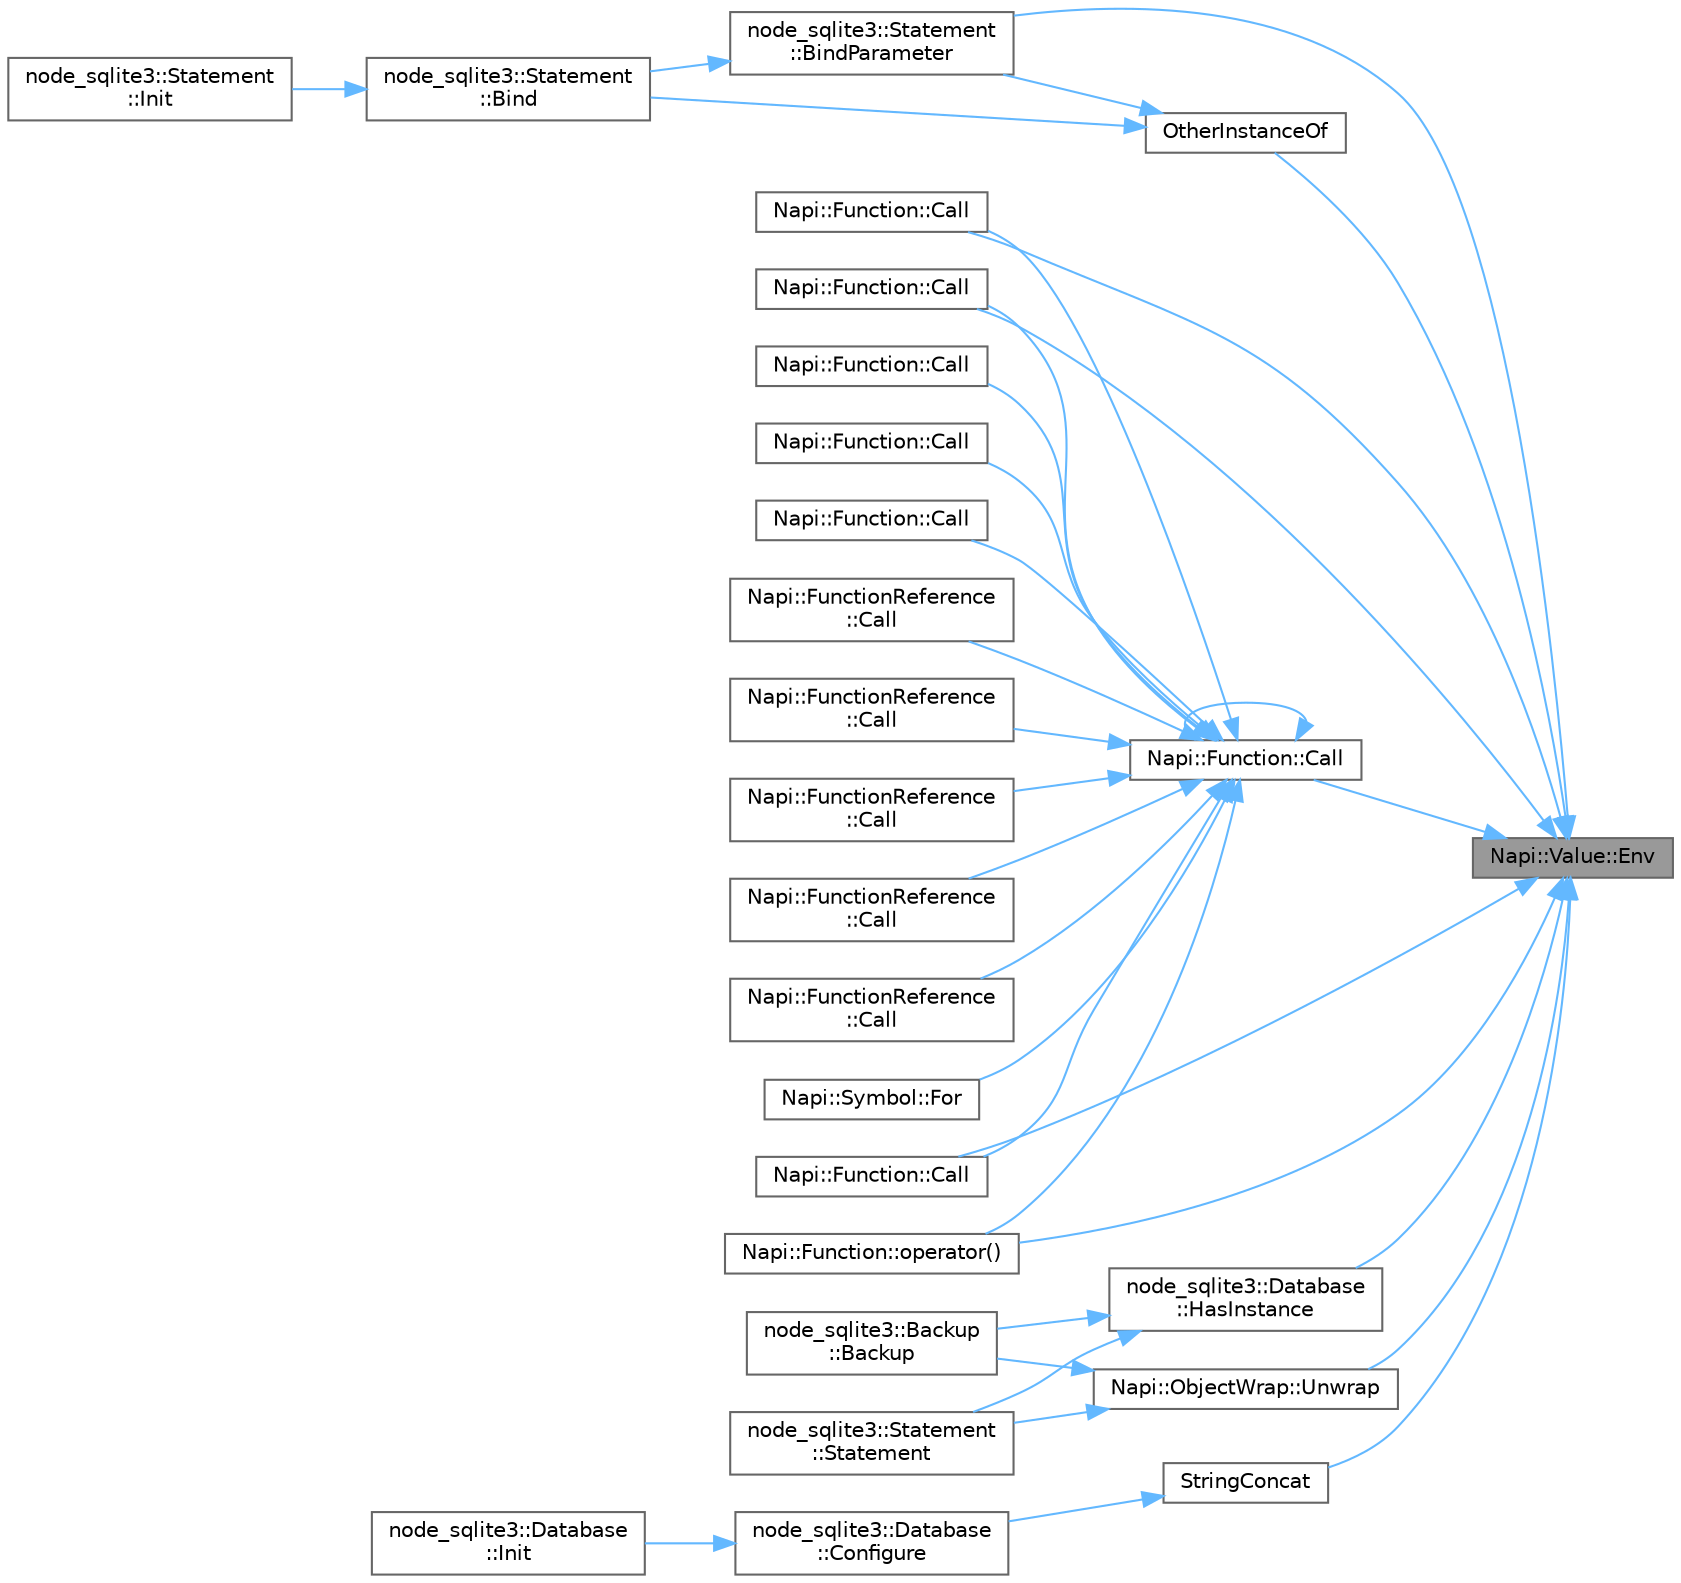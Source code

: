 digraph "Napi::Value::Env"
{
 // LATEX_PDF_SIZE
  bgcolor="transparent";
  edge [fontname=Helvetica,fontsize=10,labelfontname=Helvetica,labelfontsize=10];
  node [fontname=Helvetica,fontsize=10,shape=box,height=0.2,width=0.4];
  rankdir="RL";
  Node1 [id="Node000001",label="Napi::Value::Env",height=0.2,width=0.4,color="gray40", fillcolor="grey60", style="filled", fontcolor="black",tooltip="Gets the environment the value is associated with."];
  Node1 -> Node2 [id="edge35_Node000001_Node000002",dir="back",color="steelblue1",style="solid",tooltip=" "];
  Node2 [id="Node000002",label="node_sqlite3::Statement\l::BindParameter",height=0.2,width=0.4,color="grey40", fillcolor="white", style="filled",URL="$classnode__sqlite3_1_1_statement.html#ad8cc5e99e8296a07db48bbb1678050b1",tooltip=" "];
  Node2 -> Node3 [id="edge36_Node000002_Node000003",dir="back",color="steelblue1",style="solid",tooltip=" "];
  Node3 [id="Node000003",label="node_sqlite3::Statement\l::Bind",height=0.2,width=0.4,color="grey40", fillcolor="white", style="filled",URL="$classnode__sqlite3_1_1_statement.html#a3329249cd95736fe74f2ae1ff6e846ec",tooltip=" "];
  Node3 -> Node4 [id="edge37_Node000003_Node000004",dir="back",color="steelblue1",style="solid",tooltip=" "];
  Node4 [id="Node000004",label="node_sqlite3::Statement\l::Init",height=0.2,width=0.4,color="grey40", fillcolor="white", style="filled",URL="$classnode__sqlite3_1_1_statement.html#a167e7038d13728bab030a8206472b6ec",tooltip=" "];
  Node1 -> Node5 [id="edge38_Node000001_Node000005",dir="back",color="steelblue1",style="solid",tooltip=" "];
  Node5 [id="Node000005",label="Napi::Function::Call",height=0.2,width=0.4,color="grey40", fillcolor="white", style="filled",URL="$class_napi_1_1_function.html#a9456e9548a1c7b9a57bc0bcae10c1a25",tooltip=" "];
  Node5 -> Node5 [id="edge39_Node000005_Node000005",dir="back",color="steelblue1",style="solid",tooltip=" "];
  Node5 -> Node6 [id="edge40_Node000005_Node000006",dir="back",color="steelblue1",style="solid",tooltip=" "];
  Node6 [id="Node000006",label="Napi::Function::Call",height=0.2,width=0.4,color="grey40", fillcolor="white", style="filled",URL="$class_napi_1_1_function.html#a86c877661242fbdde04db9f07c97c7d7",tooltip=" "];
  Node5 -> Node7 [id="edge41_Node000005_Node000007",dir="back",color="steelblue1",style="solid",tooltip=" "];
  Node7 [id="Node000007",label="Napi::Function::Call",height=0.2,width=0.4,color="grey40", fillcolor="white", style="filled",URL="$class_napi_1_1_function.html#a180ed8b5716f8216076b1cc47aa0267f",tooltip=" "];
  Node5 -> Node8 [id="edge42_Node000005_Node000008",dir="back",color="steelblue1",style="solid",tooltip=" "];
  Node8 [id="Node000008",label="Napi::Function::Call",height=0.2,width=0.4,color="grey40", fillcolor="white", style="filled",URL="$class_napi_1_1_function.html#a749f9054bef543e5276b57323b689292",tooltip=" "];
  Node5 -> Node9 [id="edge43_Node000005_Node000009",dir="back",color="steelblue1",style="solid",tooltip=" "];
  Node9 [id="Node000009",label="Napi::Function::Call",height=0.2,width=0.4,color="grey40", fillcolor="white", style="filled",URL="$class_napi_1_1_function.html#a632025aae7d07677b1bab17768fb2dad",tooltip=" "];
  Node5 -> Node10 [id="edge44_Node000005_Node000010",dir="back",color="steelblue1",style="solid",tooltip=" "];
  Node10 [id="Node000010",label="Napi::Function::Call",height=0.2,width=0.4,color="grey40", fillcolor="white", style="filled",URL="$class_napi_1_1_function.html#a17d8c871dbc99c9ac323d49c5d1fe718",tooltip=" "];
  Node5 -> Node11 [id="edge45_Node000005_Node000011",dir="back",color="steelblue1",style="solid",tooltip=" "];
  Node11 [id="Node000011",label="Napi::Function::Call",height=0.2,width=0.4,color="grey40", fillcolor="white", style="filled",URL="$class_napi_1_1_function.html#a4643bc4e076b7d8550613583c13b7c54",tooltip=" "];
  Node5 -> Node12 [id="edge46_Node000005_Node000012",dir="back",color="steelblue1",style="solid",tooltip=" "];
  Node12 [id="Node000012",label="Napi::FunctionReference\l::Call",height=0.2,width=0.4,color="grey40", fillcolor="white", style="filled",URL="$class_napi_1_1_function_reference.html#a85c93009d363fe6548318b4a73135ae3",tooltip=" "];
  Node5 -> Node13 [id="edge47_Node000005_Node000013",dir="back",color="steelblue1",style="solid",tooltip=" "];
  Node13 [id="Node000013",label="Napi::FunctionReference\l::Call",height=0.2,width=0.4,color="grey40", fillcolor="white", style="filled",URL="$class_napi_1_1_function_reference.html#a272413a6e6e1829a527278a8a6eacbb2",tooltip=" "];
  Node5 -> Node14 [id="edge48_Node000005_Node000014",dir="back",color="steelblue1",style="solid",tooltip=" "];
  Node14 [id="Node000014",label="Napi::FunctionReference\l::Call",height=0.2,width=0.4,color="grey40", fillcolor="white", style="filled",URL="$class_napi_1_1_function_reference.html#adcfd12f1e18ecbefd6a1024ae91c0e42",tooltip=" "];
  Node5 -> Node15 [id="edge49_Node000005_Node000015",dir="back",color="steelblue1",style="solid",tooltip=" "];
  Node15 [id="Node000015",label="Napi::FunctionReference\l::Call",height=0.2,width=0.4,color="grey40", fillcolor="white", style="filled",URL="$class_napi_1_1_function_reference.html#a441120685747091c16882b3871b122fa",tooltip=" "];
  Node5 -> Node16 [id="edge50_Node000005_Node000016",dir="back",color="steelblue1",style="solid",tooltip=" "];
  Node16 [id="Node000016",label="Napi::FunctionReference\l::Call",height=0.2,width=0.4,color="grey40", fillcolor="white", style="filled",URL="$class_napi_1_1_function_reference.html#a2513557b7de0c22c5293233959c26821",tooltip=" "];
  Node5 -> Node17 [id="edge51_Node000005_Node000017",dir="back",color="steelblue1",style="solid",tooltip=" "];
  Node17 [id="Node000017",label="Napi::Symbol::For",height=0.2,width=0.4,color="grey40", fillcolor="white", style="filled",URL="$class_napi_1_1_symbol.html#a6c9932d805e01598a90e83d7916405fa",tooltip=" "];
  Node5 -> Node18 [id="edge52_Node000005_Node000018",dir="back",color="steelblue1",style="solid",tooltip=" "];
  Node18 [id="Node000018",label="Napi::Function::operator()",height=0.2,width=0.4,color="grey40", fillcolor="white", style="filled",URL="$class_napi_1_1_function.html#a2cccef8c3b0f604d81b7a843bf5d602c",tooltip=" "];
  Node1 -> Node6 [id="edge53_Node000001_Node000006",dir="back",color="steelblue1",style="solid",tooltip=" "];
  Node1 -> Node7 [id="edge54_Node000001_Node000007",dir="back",color="steelblue1",style="solid",tooltip=" "];
  Node1 -> Node11 [id="edge55_Node000001_Node000011",dir="back",color="steelblue1",style="solid",tooltip=" "];
  Node1 -> Node19 [id="edge56_Node000001_Node000019",dir="back",color="steelblue1",style="solid",tooltip=" "];
  Node19 [id="Node000019",label="node_sqlite3::Database\l::HasInstance",height=0.2,width=0.4,color="grey40", fillcolor="white", style="filled",URL="$classnode__sqlite3_1_1_database.html#ae0f3eaca6a75e3a7c4c7683a6e1d1da3",tooltip=" "];
  Node19 -> Node20 [id="edge57_Node000019_Node000020",dir="back",color="steelblue1",style="solid",tooltip=" "];
  Node20 [id="Node000020",label="node_sqlite3::Backup\l::Backup",height=0.2,width=0.4,color="grey40", fillcolor="white", style="filled",URL="$classnode__sqlite3_1_1_backup.html#a2f7c7f434b24b3f36f1f6aa9b3ef1fbc",tooltip=" "];
  Node19 -> Node21 [id="edge58_Node000019_Node000021",dir="back",color="steelblue1",style="solid",tooltip=" "];
  Node21 [id="Node000021",label="node_sqlite3::Statement\l::Statement",height=0.2,width=0.4,color="grey40", fillcolor="white", style="filled",URL="$classnode__sqlite3_1_1_statement.html#a44a25df6ae24c70d0a13279687113666",tooltip=" "];
  Node1 -> Node18 [id="edge59_Node000001_Node000018",dir="back",color="steelblue1",style="solid",tooltip=" "];
  Node1 -> Node22 [id="edge60_Node000001_Node000022",dir="back",color="steelblue1",style="solid",tooltip=" "];
  Node22 [id="Node000022",label="OtherInstanceOf",height=0.2,width=0.4,color="grey40", fillcolor="white", style="filled",URL="$statement_8cc.html#a4ee960416c1771c8ab6436efc1fbdf8d",tooltip=" "];
  Node22 -> Node3 [id="edge61_Node000022_Node000003",dir="back",color="steelblue1",style="solid",tooltip=" "];
  Node22 -> Node2 [id="edge62_Node000022_Node000002",dir="back",color="steelblue1",style="solid",tooltip=" "];
  Node1 -> Node23 [id="edge63_Node000001_Node000023",dir="back",color="steelblue1",style="solid",tooltip=" "];
  Node23 [id="Node000023",label="StringConcat",height=0.2,width=0.4,color="grey40", fillcolor="white", style="filled",URL="$macros_8h.html#a811d9537533f3fdd56b909621028b0df",tooltip=" "];
  Node23 -> Node24 [id="edge64_Node000023_Node000024",dir="back",color="steelblue1",style="solid",tooltip=" "];
  Node24 [id="Node000024",label="node_sqlite3::Database\l::Configure",height=0.2,width=0.4,color="grey40", fillcolor="white", style="filled",URL="$classnode__sqlite3_1_1_database.html#a372193fc006b0ee71755c20d67e456fb",tooltip=" "];
  Node24 -> Node25 [id="edge65_Node000024_Node000025",dir="back",color="steelblue1",style="solid",tooltip=" "];
  Node25 [id="Node000025",label="node_sqlite3::Database\l::Init",height=0.2,width=0.4,color="grey40", fillcolor="white", style="filled",URL="$classnode__sqlite3_1_1_database.html#a74347e00418fa1cfcb9e18c694c7a612",tooltip=" "];
  Node1 -> Node26 [id="edge66_Node000001_Node000026",dir="back",color="steelblue1",style="solid",tooltip=" "];
  Node26 [id="Node000026",label="Napi::ObjectWrap::Unwrap",height=0.2,width=0.4,color="grey40", fillcolor="white", style="filled",URL="$class_napi_1_1_object_wrap.html#a01b0c689b46db5e5e8df49da100e6d32",tooltip=" "];
  Node26 -> Node20 [id="edge67_Node000026_Node000020",dir="back",color="steelblue1",style="solid",tooltip=" "];
  Node26 -> Node21 [id="edge68_Node000026_Node000021",dir="back",color="steelblue1",style="solid",tooltip=" "];
}
